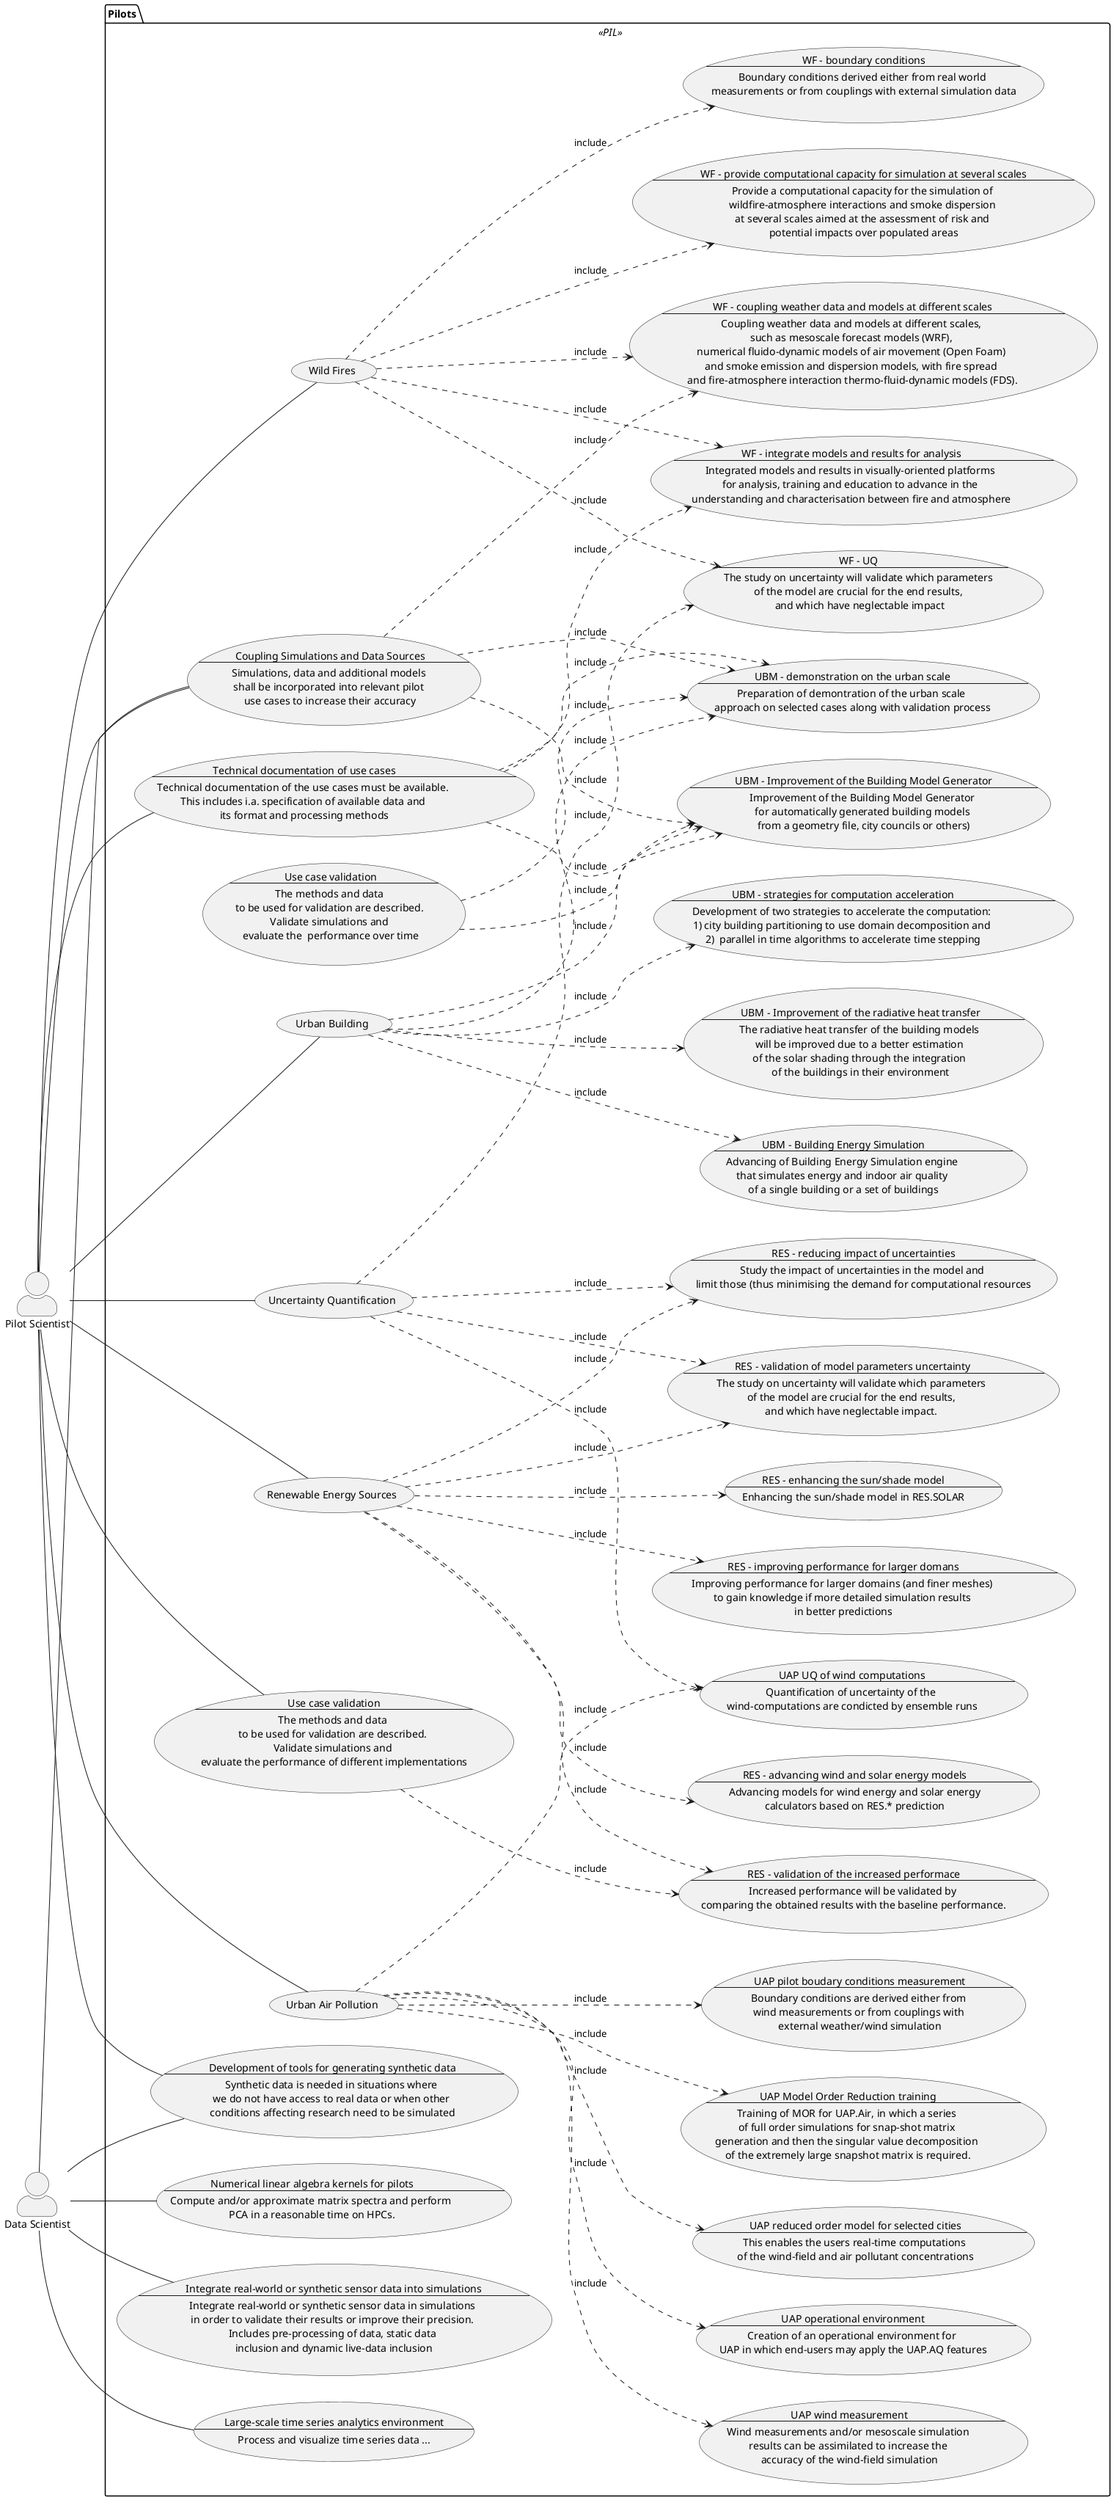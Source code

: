 @startuml hidalgo2_pilots
left to right direction
skinparam actorStyle awesome

'actors
actor "Pilot Scientist" as pilot_scientist
actor "Data Scientist" as data_scientist

'packages

package "Pilots" << PIL >> {
    left to right direction


    usecase SCOPIL001 as "
    Coupling Simulations and Data Sources
    --
    Simulations, data and additional models 
    shall be incorporated into relevant pilot 
    use cases to increase their accuracy
    "

    usecase SCOPIL002 as "
    Development of tools for generating synthetic data
    --
    Synthetic data is needed in situations where 
    we do not have access to real data or when other 
    conditions affecting research need to be simulated
    "

    usecase SCOPIL003 as "
    Integrate real-world or synthetic sensor data into simulations
    --
    Integrate real-world or synthetic sensor data in simulations 
    in order to validate their results or improve their precision. 
    Includes pre-processing of data, static data 
    inclusion and dynamic live-data inclusion
    "

    usecase SCOPIL004 as "
    Use case validation
    --
    The methods and data 
    to be used for validation are described. 
    Validate simulations and 
    evaluate the performance of different implementations
    "

    usecase SCOPIL0041 as "
    Use case validation
    --
    The methods and data 
    to be used for validation are described. 
    Validate simulations and 
    evaluate the  performance over time
    "

    usecase SCOPIL005 as "
    Large-scale time series analytics environment
    --
    Process and visualize time series data ...
    "

    usecase SCOPIL006 as "
    Numerical linear algebra kernels for pilots
    --
    Compute and/or approximate matrix spectra and perform 
    PCA in a reasonable time on HPCs.
    "

    usecase SCOPIL007 as "
    UAP pilot boudary conditions measurement
    --
    Boundary conditions are derived either from 
    wind measurements or from couplings with 
    external weather/wind simulation
    "

    usecase SCOPIL008 as "
    UAP wind measurement
    --
    Wind measurements and/or mesoscale simulation 
    results can be assimilated to increase the 
    accuracy of the wind-field simulation
    "

    usecase SCOPIL009 as "
    UAP UQ of wind computations
    --
    Quantification of uncertainty of the 
    wind-computations are condicted by ensemble runs
    "

    usecase SCOPIL010 as "
    UAP operational environment
    --
    Creation of an operational environment for 
    UAP in which end-users may apply the UAP.AQ features
    "

    usecase SCOPIL011 as "
    UAP reduced order model for selected cities
    --
    This enables the users real-time computations 
    of the wind-field and air pollutant concentrations
    "

    usecase SCOPIL012 as "
    UAP Model Order Reduction training
    --
    Training of MOR for UAP.Air, in which a series 
    of full order simulations for snap-shot matrix 
    generation and then the singular value decomposition 
    of the extremely large snapshot matrix is required.
    "

    usecase SCOPIL013 as "
    UBM - Building Energy Simulation
    --
    Advancing of Building Energy Simulation engine 
    that simulates energy and indoor air quality 
    of a single building or a set of buildings
    "

    usecase SCOPIL014 as "
    UBM - Improvement of the Building Model Generator
    --
    Improvement of the Building Model Generator 
    for automatically generated building models 
    from a geometry file, city councils or others)
    "

    usecase SCOPIL015 as "
    UBM - Improvement of the radiative heat transfer
    --
    The radiative heat transfer of the building models 
    will be improved due to a better estimation 
    of the solar shading through the integration 
    of the buildings in their environment
    "

    usecase SCOPIL016 as "
    UBM - strategies for computation acceleration
    --
    Development of two strategies to accelerate the computation: 
    1) city building partitioning to use domain decomposition and 
    2)  parallel in time algorithms to accelerate time stepping
    "

    usecase SCOPIL017 as "
    UBM - demonstration on the urban scale
    --
    Preparation of demontration of the urban scale 
    approach on selected cases along with validation process
    "

    usecase SCOPIL018 as "
    RES - advancing wind and solar energy models
    --
    Advancing models for wind energy and solar energy
    calculators based on RES.* prediction
    "

    usecase SCOPIL019 as "
    RES - reducing impact of uncertainties
    --
    Study the impact of uncertainties in the model and 
    limit those (thus minimising the demand for computational resources
    "

    usecase SCOPIL020 as "
    RES - improving performance for larger domans
    --
    Improving performance for larger domains (and finer meshes) 
    to gain knowledge if more detailed simulation results 
    in better predictions
    "

    usecase SCOPIL021 as "
    RES - enhancing the sun/shade model
    --
    Enhancing the sun/shade model in RES.SOLAR
    "

    usecase SCOPIL022 as "
    RES - validation of the increased performace
    --
    Increased performance will be validated by 
    comparing the obtained results with the baseline performance.
    "

    usecase SCOPIL023 as "
    RES - validation of model parameters uncertainty
    --
    The study on uncertainty will validate which parameters 
    of the model are crucial for the end results, 
    and which have neglectable impact. 
    "

    usecase SCOPIL024 as "
    WF - provide computational capacity for simulation at several scales
    --
    Provide a computational capacity for the simulation of 
    wildfire-atmosphere interactions and smoke dispersion 
    at several scales aimed at the assessment of risk and 
    potential impacts over populated areas
    "

    usecase SCOPIL025 as "
    WF - integrate models and results for analysis
    --
    Integrated models and results in visually-oriented platforms 
    for analysis, training and education to advance in the 
    understanding and characterisation between fire and atmosphere
    "

    usecase SCOPIL026 as "
    WF - coupling weather data and models at different scales
    --
    Coupling weather data and models at different scales, 
    such as mesoscale forecast models (WRF), 
    numerical fluido-dynamic models of air movement (Open Foam) 
    and smoke emission and dispersion models, with fire spread 
    and fire-atmosphere interaction thermo-fluid-dynamic models (FDS).
    "

    usecase SCOPIL027 as "
    WF – boundary conditions
    --
    Boundary conditions derived either from real world 
    measurements or from couplings with external simulation data
    "

    usecase SCOPIL028 as "
    WF – UQ 
    --
    The study on uncertainty will validate which parameters 
    of the model are crucial for the end results, 
    and which have neglectable impact
    "

    usecase SCOPIL029 as "
    Technical documentation of use cases
    --
    Technical documentation of the use cases must be available. 
    This includes i.a. specification of available data and 
    its format and processing methods
    "

    usecase SCOPIL030 as "Wild Fires"
    usecase SCOPIL032 as "Urban Air Pollution"
    usecase SCOPIL033 as "Urban Building"
    usecase SCOPIL034 as "Renewable Energy Sources"

    usecase SCOPIL031 as "
    Uncertainty Quantification
    "

    SCOPIL004 .d.> SCOPIL022 : include
    
    SCOPIL0041 .d.> SCOPIL014 : include
    SCOPIL0041 .d.> SCOPIL017 : include 
    SCOPIL001  .d.> SCOPIL014 : include
    SCOPIL001  .d.> SCOPIL017 : include
    SCOPIL029  .d.> SCOPIL014 : include
    SCOPIL029  .d.> SCOPIL017 : include

    SCOPIL031 .d.> SCOPIL009 : include
    SCOPIL031 .d.> SCOPIL019 : include
    SCOPIL031 .d.> SCOPIL023 : include
    SCOPIL031 .d.> SCOPIL028 : include

    SCOPIL029 .d.> SCOPIL025 : include

    SCOPIL001 .d.> SCOPIL026 : include

    SCOPIL030 .d.> SCOPIL024 : include
    SCOPIL030 .d.> SCOPIL025 : include
    SCOPIL030 .d.> SCOPIL026 : include
    SCOPIL030 .d.> SCOPIL027 : include
    SCOPIL030 .d.> SCOPIL028 : include

    SCOPIL032 .d.> SCOPIL007 : include
    SCOPIL032 .d.> SCOPIL008 : include
    SCOPIL032 .d.> SCOPIL009 : include
    SCOPIL032 .d.> SCOPIL010 : include
    SCOPIL032 .d.> SCOPIL011 : include
    SCOPIL032 .d.> SCOPIL012 : include

    SCOPIL033 .d.> SCOPIL013 : include
    SCOPIL033 .d.> SCOPIL014 : include
    SCOPIL033 .d.> SCOPIL015 : include
    SCOPIL033 .d.> SCOPIL016 : include
    SCOPIL033 .d.> SCOPIL017 : include

    SCOPIL034 .d.> SCOPIL018 : include
    SCOPIL034 .d.> SCOPIL019 : include
    SCOPIL034 .d.> SCOPIL020 : include
    SCOPIL034 .d.> SCOPIL021 : include
    SCOPIL034 .d.> SCOPIL022 : include
    SCOPIL034 .d.> SCOPIL023 : include

}


pilot_scientist -- SCOPIL001
data_scientist -- SCOPIL001
data_scientist -- SCOPIL002
pilot_scientist -- SCOPIL002
data_scientist -- SCOPIL003
pilot_scientist -- SCOPIL004
data_scientist -- SCOPIL005
data_scientist -- SCOPIL006

pilot_scientist -- SCOPIL030
pilot_scientist -- SCOPIL029
pilot_scientist -- SCOPIL031
pilot_scientist -- SCOPIL032
pilot_scientist -- SCOPIL033
pilot_scientist -- SCOPIL034

skinparam usecase<<check>> {
    BackgroundColor LightBlue
}

@enduml